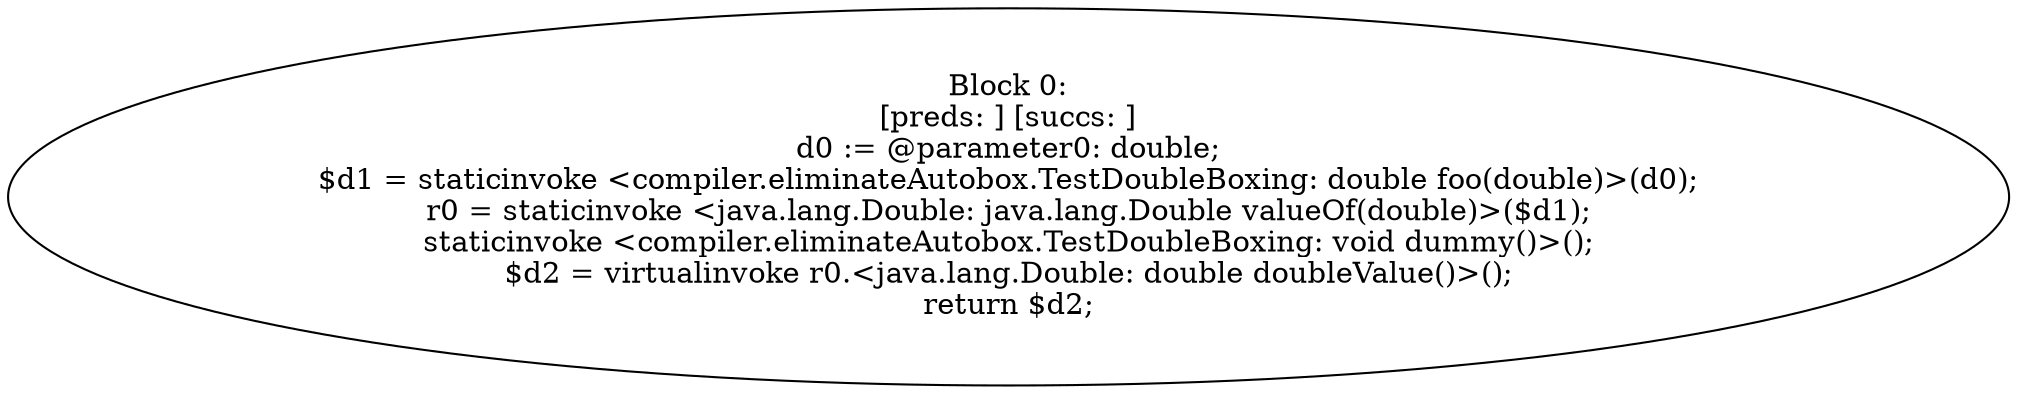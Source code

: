 digraph "unitGraph" {
    "Block 0:
[preds: ] [succs: ]
d0 := @parameter0: double;
$d1 = staticinvoke <compiler.eliminateAutobox.TestDoubleBoxing: double foo(double)>(d0);
r0 = staticinvoke <java.lang.Double: java.lang.Double valueOf(double)>($d1);
staticinvoke <compiler.eliminateAutobox.TestDoubleBoxing: void dummy()>();
$d2 = virtualinvoke r0.<java.lang.Double: double doubleValue()>();
return $d2;
"
}

